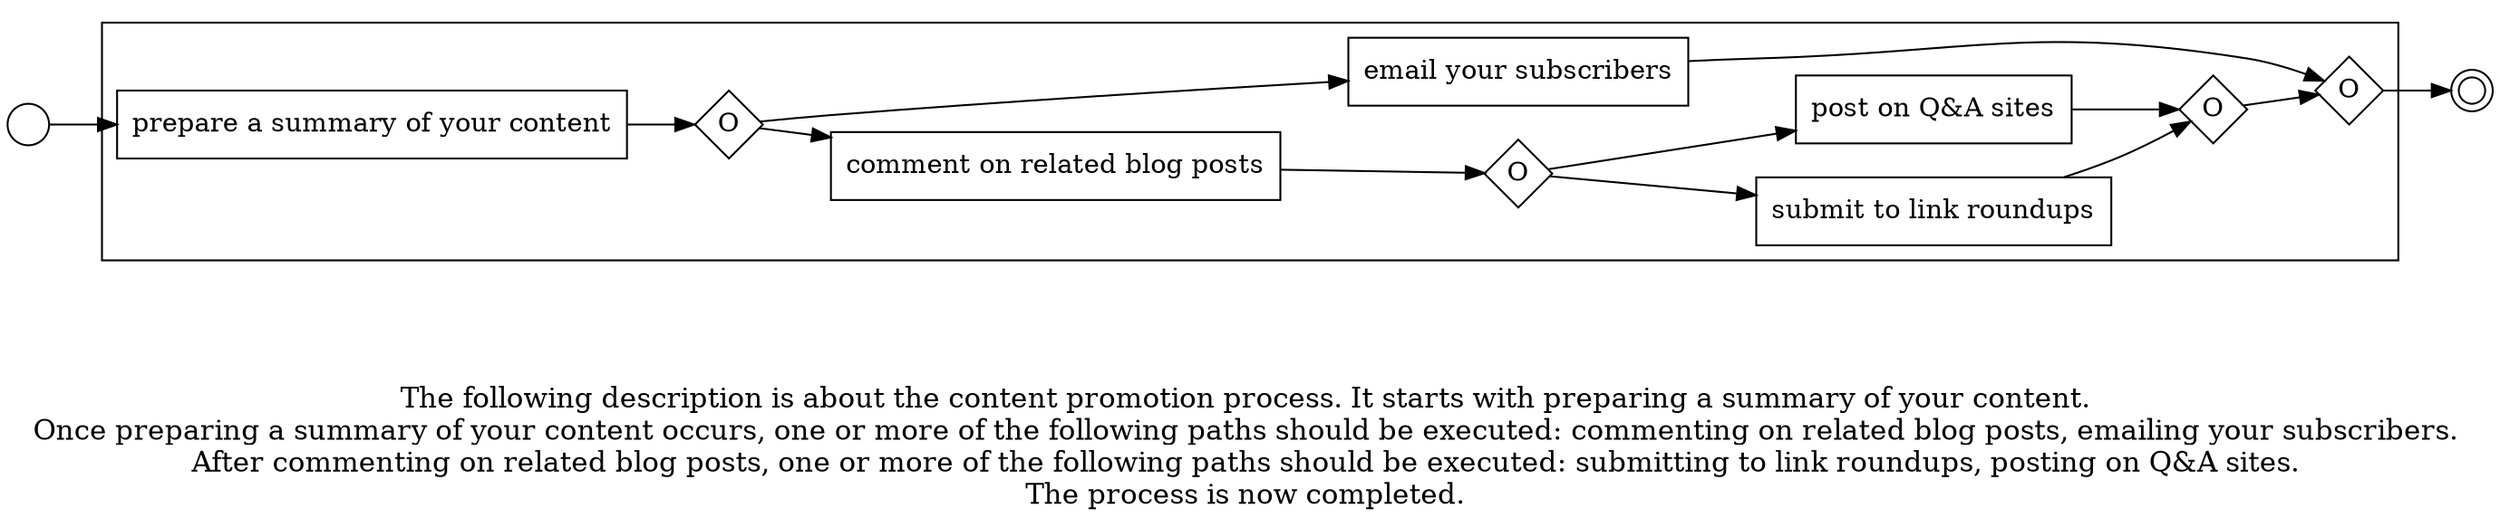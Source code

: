 digraph content_promotion_process_141 {
	graph [rankdir=LR]
	START_NODE [label="" shape=circle width=0.3]
	subgraph CLUSTER_0 {
		"prepare a summary of your content" [shape=box]
		"OR_SPLIT--2. Content promotion_XEP3" [label=O fixedsize=true shape=diamond width=0.5]
		"prepare a summary of your content" -> "OR_SPLIT--2. Content promotion_XEP3"
		"comment on related blog posts" [shape=box]
		"OR_SPLIT--2. Content promotion_XEP3" -> "comment on related blog posts"
		"email your subscribers" [shape=box]
		"OR_SPLIT--2. Content promotion_XEP3" -> "email your subscribers"
		"OR_SPLIT--2. Content promotion_LFKK" [label=O fixedsize=true shape=diamond width=0.5]
		"comment on related blog posts" -> "OR_SPLIT--2. Content promotion_LFKK"
		"submit to link roundups" [shape=box]
		"OR_SPLIT--2. Content promotion_LFKK" -> "submit to link roundups"
		"post on Q&A sites" [shape=box]
		"OR_SPLIT--2. Content promotion_LFKK" -> "post on Q&A sites"
		"OR_JOIN--2. Content promotion_LFKK" [label=O fixedsize=true shape=diamond width=0.5]
		"submit to link roundups" -> "OR_JOIN--2. Content promotion_LFKK"
		"post on Q&A sites" -> "OR_JOIN--2. Content promotion_LFKK"
		"OR_JOIN--2. Content promotion_XEP3" [label=O fixedsize=true shape=diamond width=0.5]
		"OR_JOIN--2. Content promotion_LFKK" -> "OR_JOIN--2. Content promotion_XEP3"
		"email your subscribers" -> "OR_JOIN--2. Content promotion_XEP3"
	}
	START_NODE -> "prepare a summary of your content"
	END_NODE [label="" shape=doublecircle width=0.2]
	"OR_JOIN--2. Content promotion_XEP3" -> END_NODE
	fontsize=15 label="\n\n
The following description is about the content promotion process. It starts with preparing a summary of your content. 
Once preparing a summary of your content occurs, one or more of the following paths should be executed: commenting on related blog posts, emailing your subscribers. 
After commenting on related blog posts, one or more of the following paths should be executed: submitting to link roundups, posting on Q&A sites. 
The process is now completed. 
"
}
